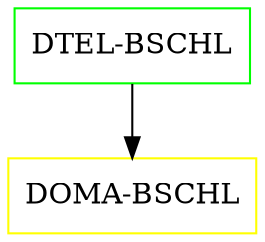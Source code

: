 digraph G {
  "DTEL-BSCHL" [shape=box,color=green];
  "DOMA-BSCHL" [shape=box,color=yellow,URL="./DOMA_BSCHL.html"];
  "DTEL-BSCHL" -> "DOMA-BSCHL";
}

